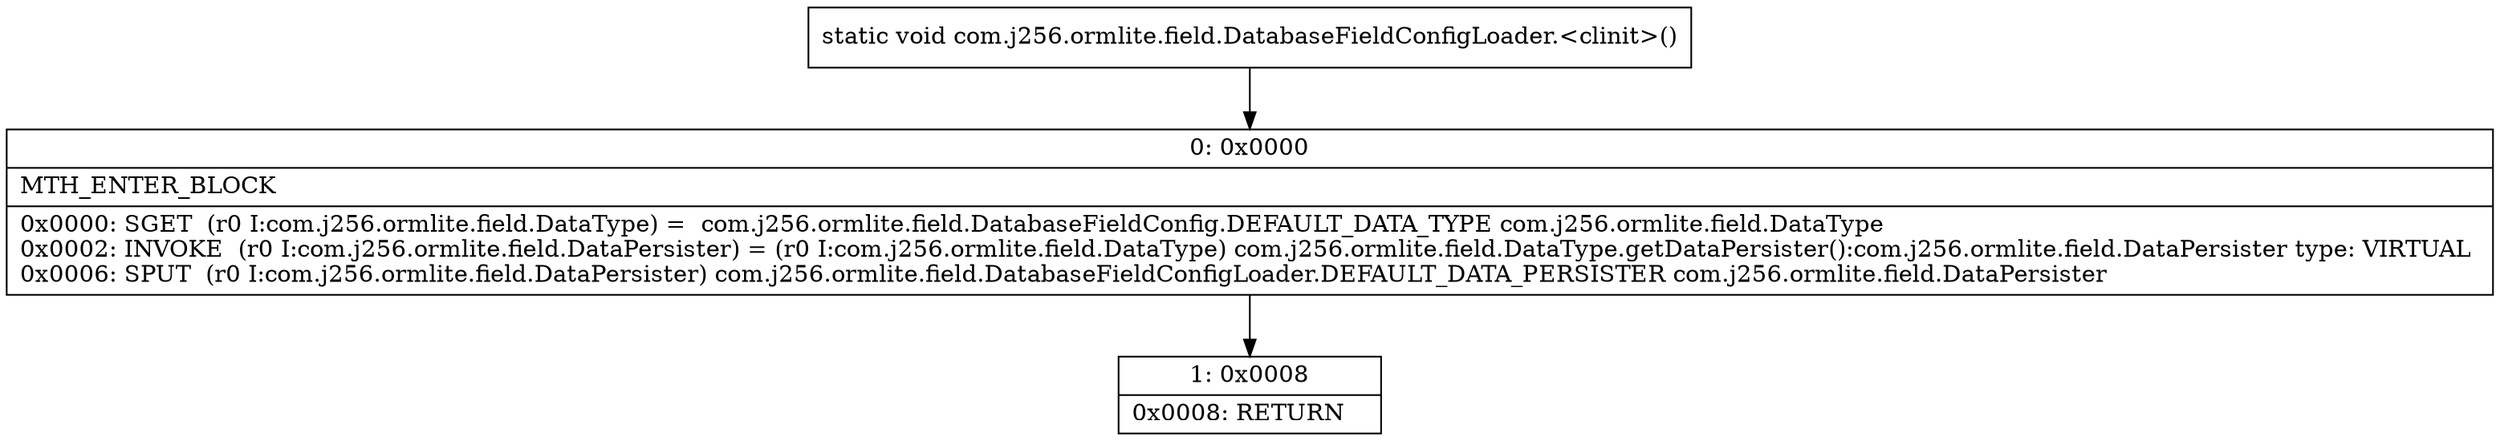 digraph "CFG forcom.j256.ormlite.field.DatabaseFieldConfigLoader.\<clinit\>()V" {
Node_0 [shape=record,label="{0\:\ 0x0000|MTH_ENTER_BLOCK\l|0x0000: SGET  (r0 I:com.j256.ormlite.field.DataType) =  com.j256.ormlite.field.DatabaseFieldConfig.DEFAULT_DATA_TYPE com.j256.ormlite.field.DataType \l0x0002: INVOKE  (r0 I:com.j256.ormlite.field.DataPersister) = (r0 I:com.j256.ormlite.field.DataType) com.j256.ormlite.field.DataType.getDataPersister():com.j256.ormlite.field.DataPersister type: VIRTUAL \l0x0006: SPUT  (r0 I:com.j256.ormlite.field.DataPersister) com.j256.ormlite.field.DatabaseFieldConfigLoader.DEFAULT_DATA_PERSISTER com.j256.ormlite.field.DataPersister \l}"];
Node_1 [shape=record,label="{1\:\ 0x0008|0x0008: RETURN   \l}"];
MethodNode[shape=record,label="{static void com.j256.ormlite.field.DatabaseFieldConfigLoader.\<clinit\>() }"];
MethodNode -> Node_0;
Node_0 -> Node_1;
}

